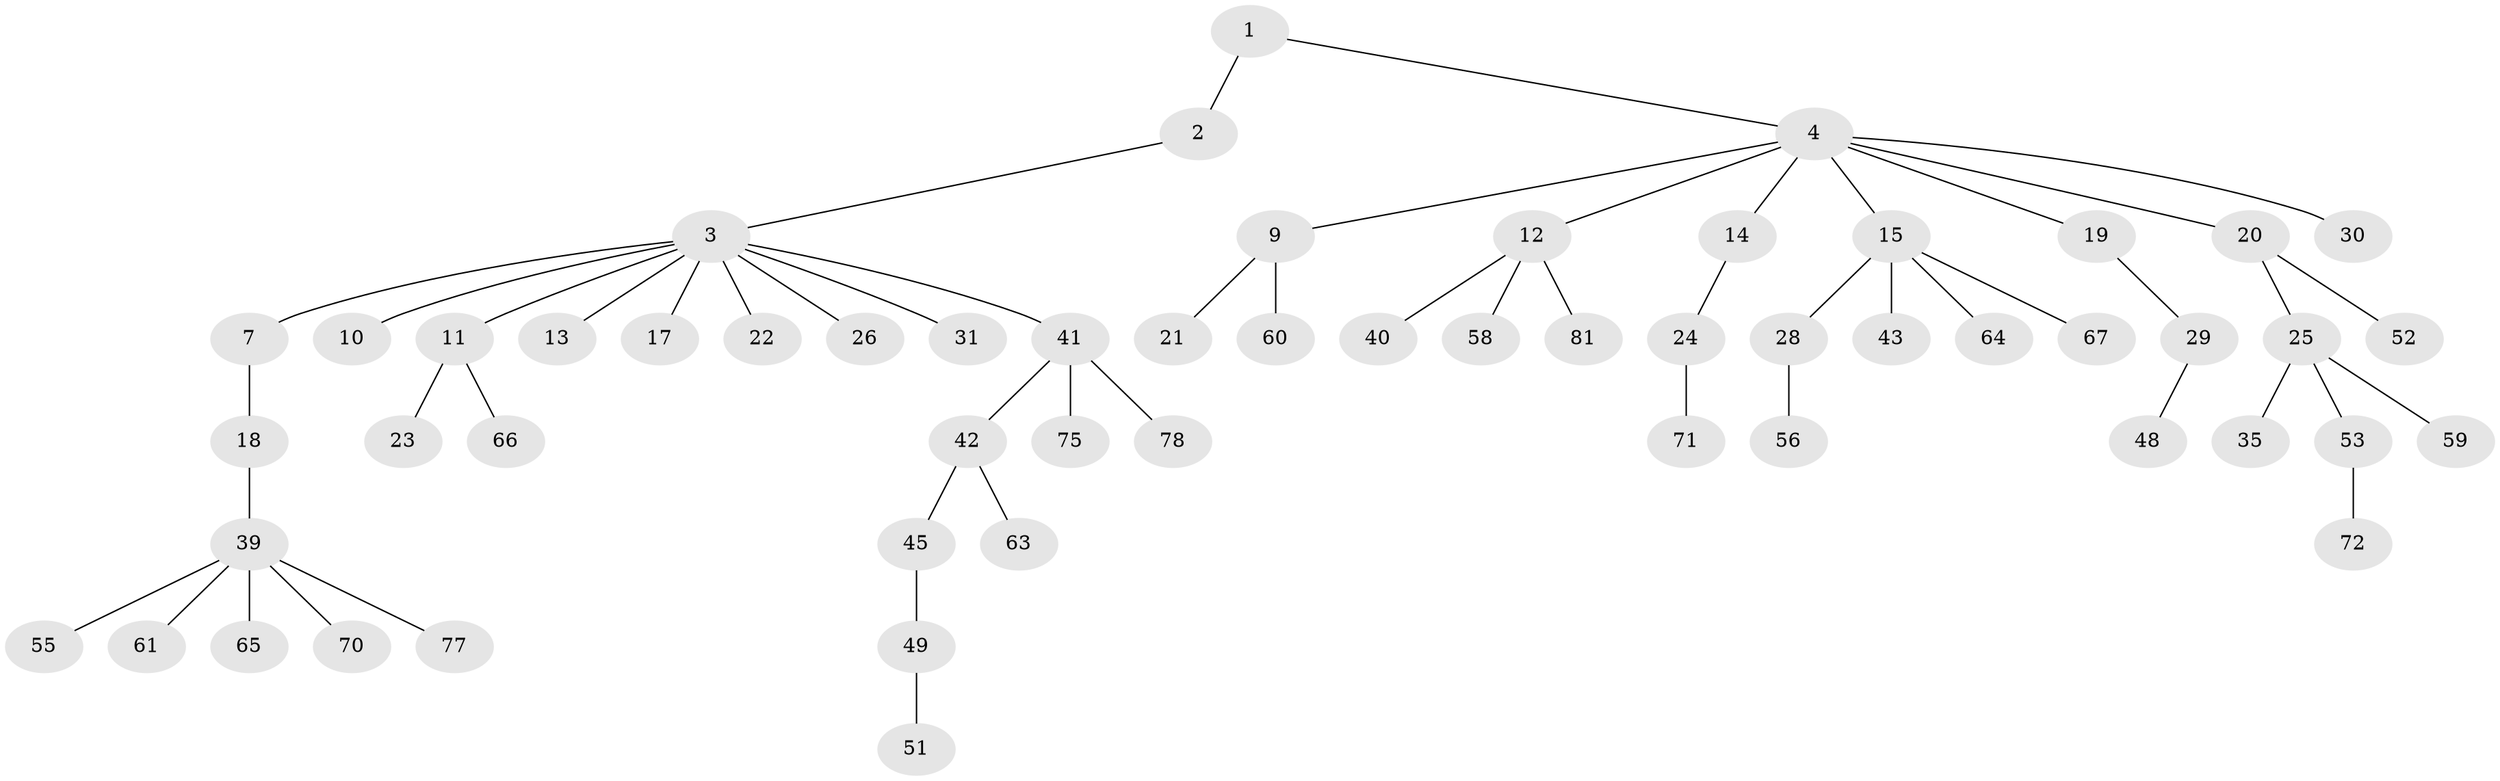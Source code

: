 // Generated by graph-tools (version 1.1) at 2025/52/02/27/25 19:52:12]
// undirected, 56 vertices, 55 edges
graph export_dot {
graph [start="1"]
  node [color=gray90,style=filled];
  1;
  2 [super="+6"];
  3 [super="+5"];
  4 [super="+8"];
  7 [super="+16"];
  9;
  10 [super="+80"];
  11 [super="+54"];
  12 [super="+79"];
  13;
  14 [super="+69"];
  15 [super="+27"];
  17 [super="+37"];
  18 [super="+32"];
  19 [super="+36"];
  20;
  21 [super="+62"];
  22;
  23 [super="+46"];
  24;
  25 [super="+34"];
  26;
  28 [super="+33"];
  29 [super="+38"];
  30 [super="+47"];
  31 [super="+50"];
  35 [super="+57"];
  39 [super="+44"];
  40;
  41 [super="+74"];
  42 [super="+68"];
  43;
  45;
  48;
  49 [super="+76"];
  51;
  52;
  53 [super="+73"];
  55;
  56;
  58;
  59;
  60;
  61;
  63;
  64;
  65;
  66;
  67;
  70;
  71;
  72;
  75;
  77;
  78;
  81;
  1 -- 2;
  1 -- 4;
  2 -- 3;
  3 -- 10;
  3 -- 11;
  3 -- 22;
  3 -- 26;
  3 -- 31;
  3 -- 17;
  3 -- 7;
  3 -- 41;
  3 -- 13;
  4 -- 30;
  4 -- 19;
  4 -- 20;
  4 -- 9;
  4 -- 12;
  4 -- 14;
  4 -- 15;
  7 -- 18;
  9 -- 21;
  9 -- 60;
  11 -- 23;
  11 -- 66;
  12 -- 40;
  12 -- 58;
  12 -- 81;
  14 -- 24;
  15 -- 64;
  15 -- 67;
  15 -- 43;
  15 -- 28;
  18 -- 39;
  19 -- 29;
  20 -- 25;
  20 -- 52;
  24 -- 71;
  25 -- 35;
  25 -- 53;
  25 -- 59;
  28 -- 56;
  29 -- 48;
  39 -- 70;
  39 -- 65;
  39 -- 61;
  39 -- 55;
  39 -- 77;
  41 -- 42;
  41 -- 75;
  41 -- 78;
  42 -- 45;
  42 -- 63;
  45 -- 49;
  49 -- 51;
  53 -- 72;
}
